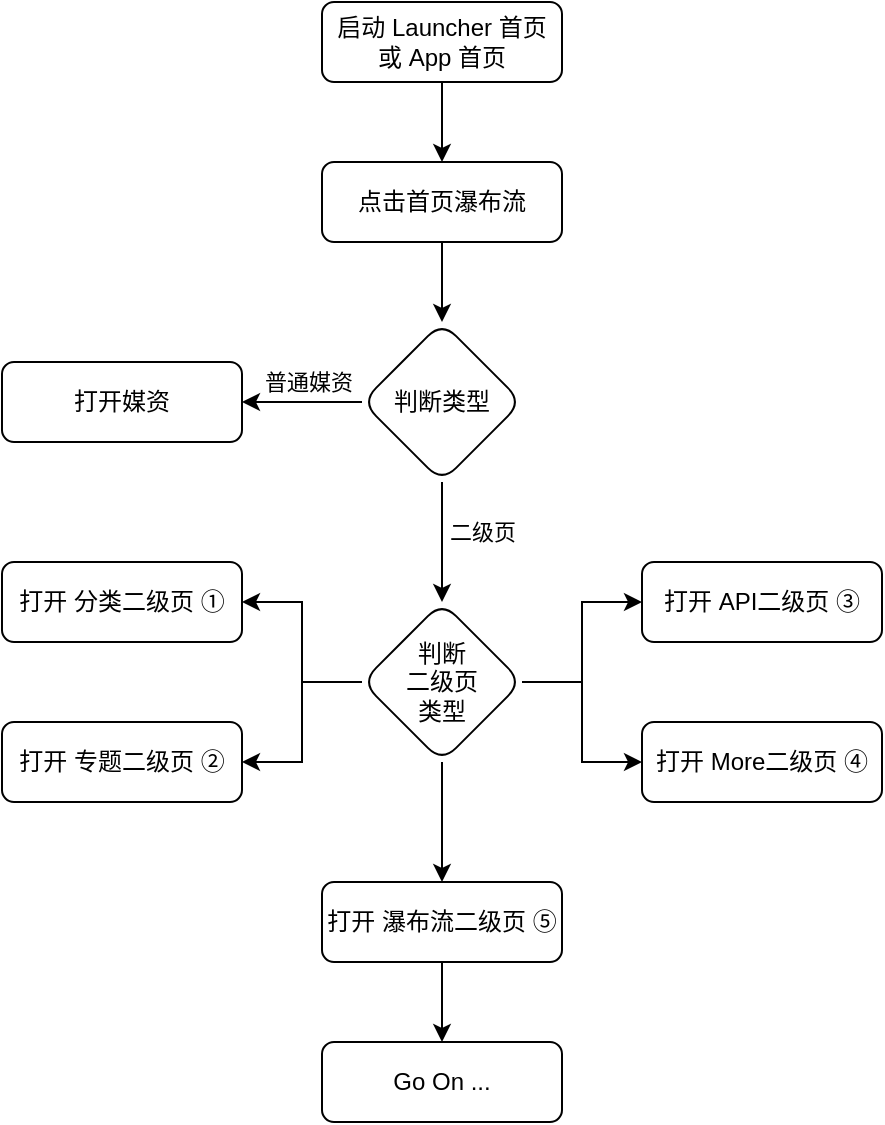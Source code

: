 <mxfile version="19.0.3" type="github">
  <diagram id="_zX-8O6f7ZcwcN3Sh6fg" name="Page-1">
    <mxGraphModel dx="1185" dy="635" grid="1" gridSize="10" guides="1" tooltips="1" connect="1" arrows="1" fold="1" page="1" pageScale="1" pageWidth="827" pageHeight="1169" math="0" shadow="0">
      <root>
        <mxCell id="0" />
        <mxCell id="1" parent="0" />
        <mxCell id="TkfwlB0la0t7LH5q-vDA-3" value="" style="edgeStyle=orthogonalEdgeStyle;rounded=0;orthogonalLoop=1;jettySize=auto;html=1;" edge="1" parent="1" source="TkfwlB0la0t7LH5q-vDA-1" target="TkfwlB0la0t7LH5q-vDA-2">
          <mxGeometry relative="1" as="geometry" />
        </mxCell>
        <mxCell id="TkfwlB0la0t7LH5q-vDA-1" value="启动 Launcher 首页 或 App 首页" style="rounded=1;whiteSpace=wrap;html=1;" vertex="1" parent="1">
          <mxGeometry x="360" y="40" width="120" height="40" as="geometry" />
        </mxCell>
        <mxCell id="TkfwlB0la0t7LH5q-vDA-9" value="" style="edgeStyle=orthogonalEdgeStyle;rounded=0;orthogonalLoop=1;jettySize=auto;html=1;" edge="1" parent="1" source="TkfwlB0la0t7LH5q-vDA-2" target="TkfwlB0la0t7LH5q-vDA-8">
          <mxGeometry relative="1" as="geometry" />
        </mxCell>
        <mxCell id="TkfwlB0la0t7LH5q-vDA-2" value="点击首页瀑布流" style="rounded=1;whiteSpace=wrap;html=1;" vertex="1" parent="1">
          <mxGeometry x="360" y="120" width="120" height="40" as="geometry" />
        </mxCell>
        <mxCell id="TkfwlB0la0t7LH5q-vDA-11" value="" style="edgeStyle=orthogonalEdgeStyle;rounded=0;orthogonalLoop=1;jettySize=auto;html=1;" edge="1" parent="1" source="TkfwlB0la0t7LH5q-vDA-8" target="TkfwlB0la0t7LH5q-vDA-10">
          <mxGeometry relative="1" as="geometry" />
        </mxCell>
        <mxCell id="TkfwlB0la0t7LH5q-vDA-12" value="普通媒资" style="edgeLabel;html=1;align=center;verticalAlign=middle;resizable=0;points=[];" vertex="1" connectable="0" parent="TkfwlB0la0t7LH5q-vDA-11">
          <mxGeometry x="0.167" y="-2" relative="1" as="geometry">
            <mxPoint x="8" y="-8" as="offset" />
          </mxGeometry>
        </mxCell>
        <mxCell id="TkfwlB0la0t7LH5q-vDA-16" value="" style="edgeStyle=orthogonalEdgeStyle;rounded=0;orthogonalLoop=1;jettySize=auto;html=1;" edge="1" parent="1" source="TkfwlB0la0t7LH5q-vDA-8" target="TkfwlB0la0t7LH5q-vDA-15">
          <mxGeometry relative="1" as="geometry">
            <Array as="points">
              <mxPoint x="420" y="290" />
              <mxPoint x="420" y="290" />
            </Array>
          </mxGeometry>
        </mxCell>
        <mxCell id="TkfwlB0la0t7LH5q-vDA-17" value="二级页" style="edgeLabel;html=1;align=center;verticalAlign=middle;resizable=0;points=[];" vertex="1" connectable="0" parent="TkfwlB0la0t7LH5q-vDA-16">
          <mxGeometry x="-0.167" y="1" relative="1" as="geometry">
            <mxPoint x="19" as="offset" />
          </mxGeometry>
        </mxCell>
        <mxCell id="TkfwlB0la0t7LH5q-vDA-8" value="判断类型" style="rhombus;whiteSpace=wrap;html=1;rounded=1;" vertex="1" parent="1">
          <mxGeometry x="380" y="200" width="80" height="80" as="geometry" />
        </mxCell>
        <mxCell id="TkfwlB0la0t7LH5q-vDA-10" value="打开媒资" style="whiteSpace=wrap;html=1;rounded=1;" vertex="1" parent="1">
          <mxGeometry x="200" y="220" width="120" height="40" as="geometry" />
        </mxCell>
        <mxCell id="TkfwlB0la0t7LH5q-vDA-21" value="" style="edgeStyle=orthogonalEdgeStyle;rounded=0;orthogonalLoop=1;jettySize=auto;html=1;" edge="1" parent="1" source="TkfwlB0la0t7LH5q-vDA-15" target="TkfwlB0la0t7LH5q-vDA-20">
          <mxGeometry relative="1" as="geometry" />
        </mxCell>
        <mxCell id="TkfwlB0la0t7LH5q-vDA-23" value="" style="edgeStyle=orthogonalEdgeStyle;rounded=0;orthogonalLoop=1;jettySize=auto;html=1;" edge="1" parent="1" source="TkfwlB0la0t7LH5q-vDA-15" target="TkfwlB0la0t7LH5q-vDA-22">
          <mxGeometry relative="1" as="geometry" />
        </mxCell>
        <mxCell id="TkfwlB0la0t7LH5q-vDA-26" value="" style="edgeStyle=orthogonalEdgeStyle;rounded=0;orthogonalLoop=1;jettySize=auto;html=1;" edge="1" parent="1" source="TkfwlB0la0t7LH5q-vDA-15" target="TkfwlB0la0t7LH5q-vDA-25">
          <mxGeometry relative="1" as="geometry" />
        </mxCell>
        <mxCell id="TkfwlB0la0t7LH5q-vDA-28" value="" style="edgeStyle=orthogonalEdgeStyle;rounded=0;orthogonalLoop=1;jettySize=auto;html=1;" edge="1" parent="1" source="TkfwlB0la0t7LH5q-vDA-15" target="TkfwlB0la0t7LH5q-vDA-27">
          <mxGeometry relative="1" as="geometry" />
        </mxCell>
        <mxCell id="TkfwlB0la0t7LH5q-vDA-30" value="" style="edgeStyle=orthogonalEdgeStyle;rounded=0;orthogonalLoop=1;jettySize=auto;html=1;" edge="1" parent="1" source="TkfwlB0la0t7LH5q-vDA-15" target="TkfwlB0la0t7LH5q-vDA-29">
          <mxGeometry relative="1" as="geometry" />
        </mxCell>
        <mxCell id="TkfwlB0la0t7LH5q-vDA-15" value="判断&lt;br&gt;二级页&lt;br&gt;类型" style="rhombus;whiteSpace=wrap;html=1;rounded=1;" vertex="1" parent="1">
          <mxGeometry x="380" y="340" width="80" height="80" as="geometry" />
        </mxCell>
        <mxCell id="TkfwlB0la0t7LH5q-vDA-32" value="" style="edgeStyle=orthogonalEdgeStyle;rounded=0;orthogonalLoop=1;jettySize=auto;html=1;" edge="1" parent="1" source="TkfwlB0la0t7LH5q-vDA-20" target="TkfwlB0la0t7LH5q-vDA-31">
          <mxGeometry relative="1" as="geometry" />
        </mxCell>
        <mxCell id="TkfwlB0la0t7LH5q-vDA-20" value="打开 瀑布流二级页 ⑤" style="whiteSpace=wrap;html=1;rounded=1;" vertex="1" parent="1">
          <mxGeometry x="360" y="480" width="120" height="40" as="geometry" />
        </mxCell>
        <mxCell id="TkfwlB0la0t7LH5q-vDA-22" value="打开 分类二级页 ①" style="whiteSpace=wrap;html=1;rounded=1;" vertex="1" parent="1">
          <mxGeometry x="200" y="320" width="120" height="40" as="geometry" />
        </mxCell>
        <mxCell id="TkfwlB0la0t7LH5q-vDA-25" value="打开 专题二级页 ②" style="whiteSpace=wrap;html=1;rounded=1;" vertex="1" parent="1">
          <mxGeometry x="200" y="400" width="120" height="40" as="geometry" />
        </mxCell>
        <mxCell id="TkfwlB0la0t7LH5q-vDA-27" value="打开 API二级页 ③" style="whiteSpace=wrap;html=1;rounded=1;" vertex="1" parent="1">
          <mxGeometry x="520" y="320" width="120" height="40" as="geometry" />
        </mxCell>
        <mxCell id="TkfwlB0la0t7LH5q-vDA-29" value="打开 More二级页 ④" style="whiteSpace=wrap;html=1;rounded=1;" vertex="1" parent="1">
          <mxGeometry x="520" y="400" width="120" height="40" as="geometry" />
        </mxCell>
        <mxCell id="TkfwlB0la0t7LH5q-vDA-31" value="Go On ..." style="whiteSpace=wrap;html=1;rounded=1;" vertex="1" parent="1">
          <mxGeometry x="360" y="560" width="120" height="40" as="geometry" />
        </mxCell>
      </root>
    </mxGraphModel>
  </diagram>
</mxfile>
